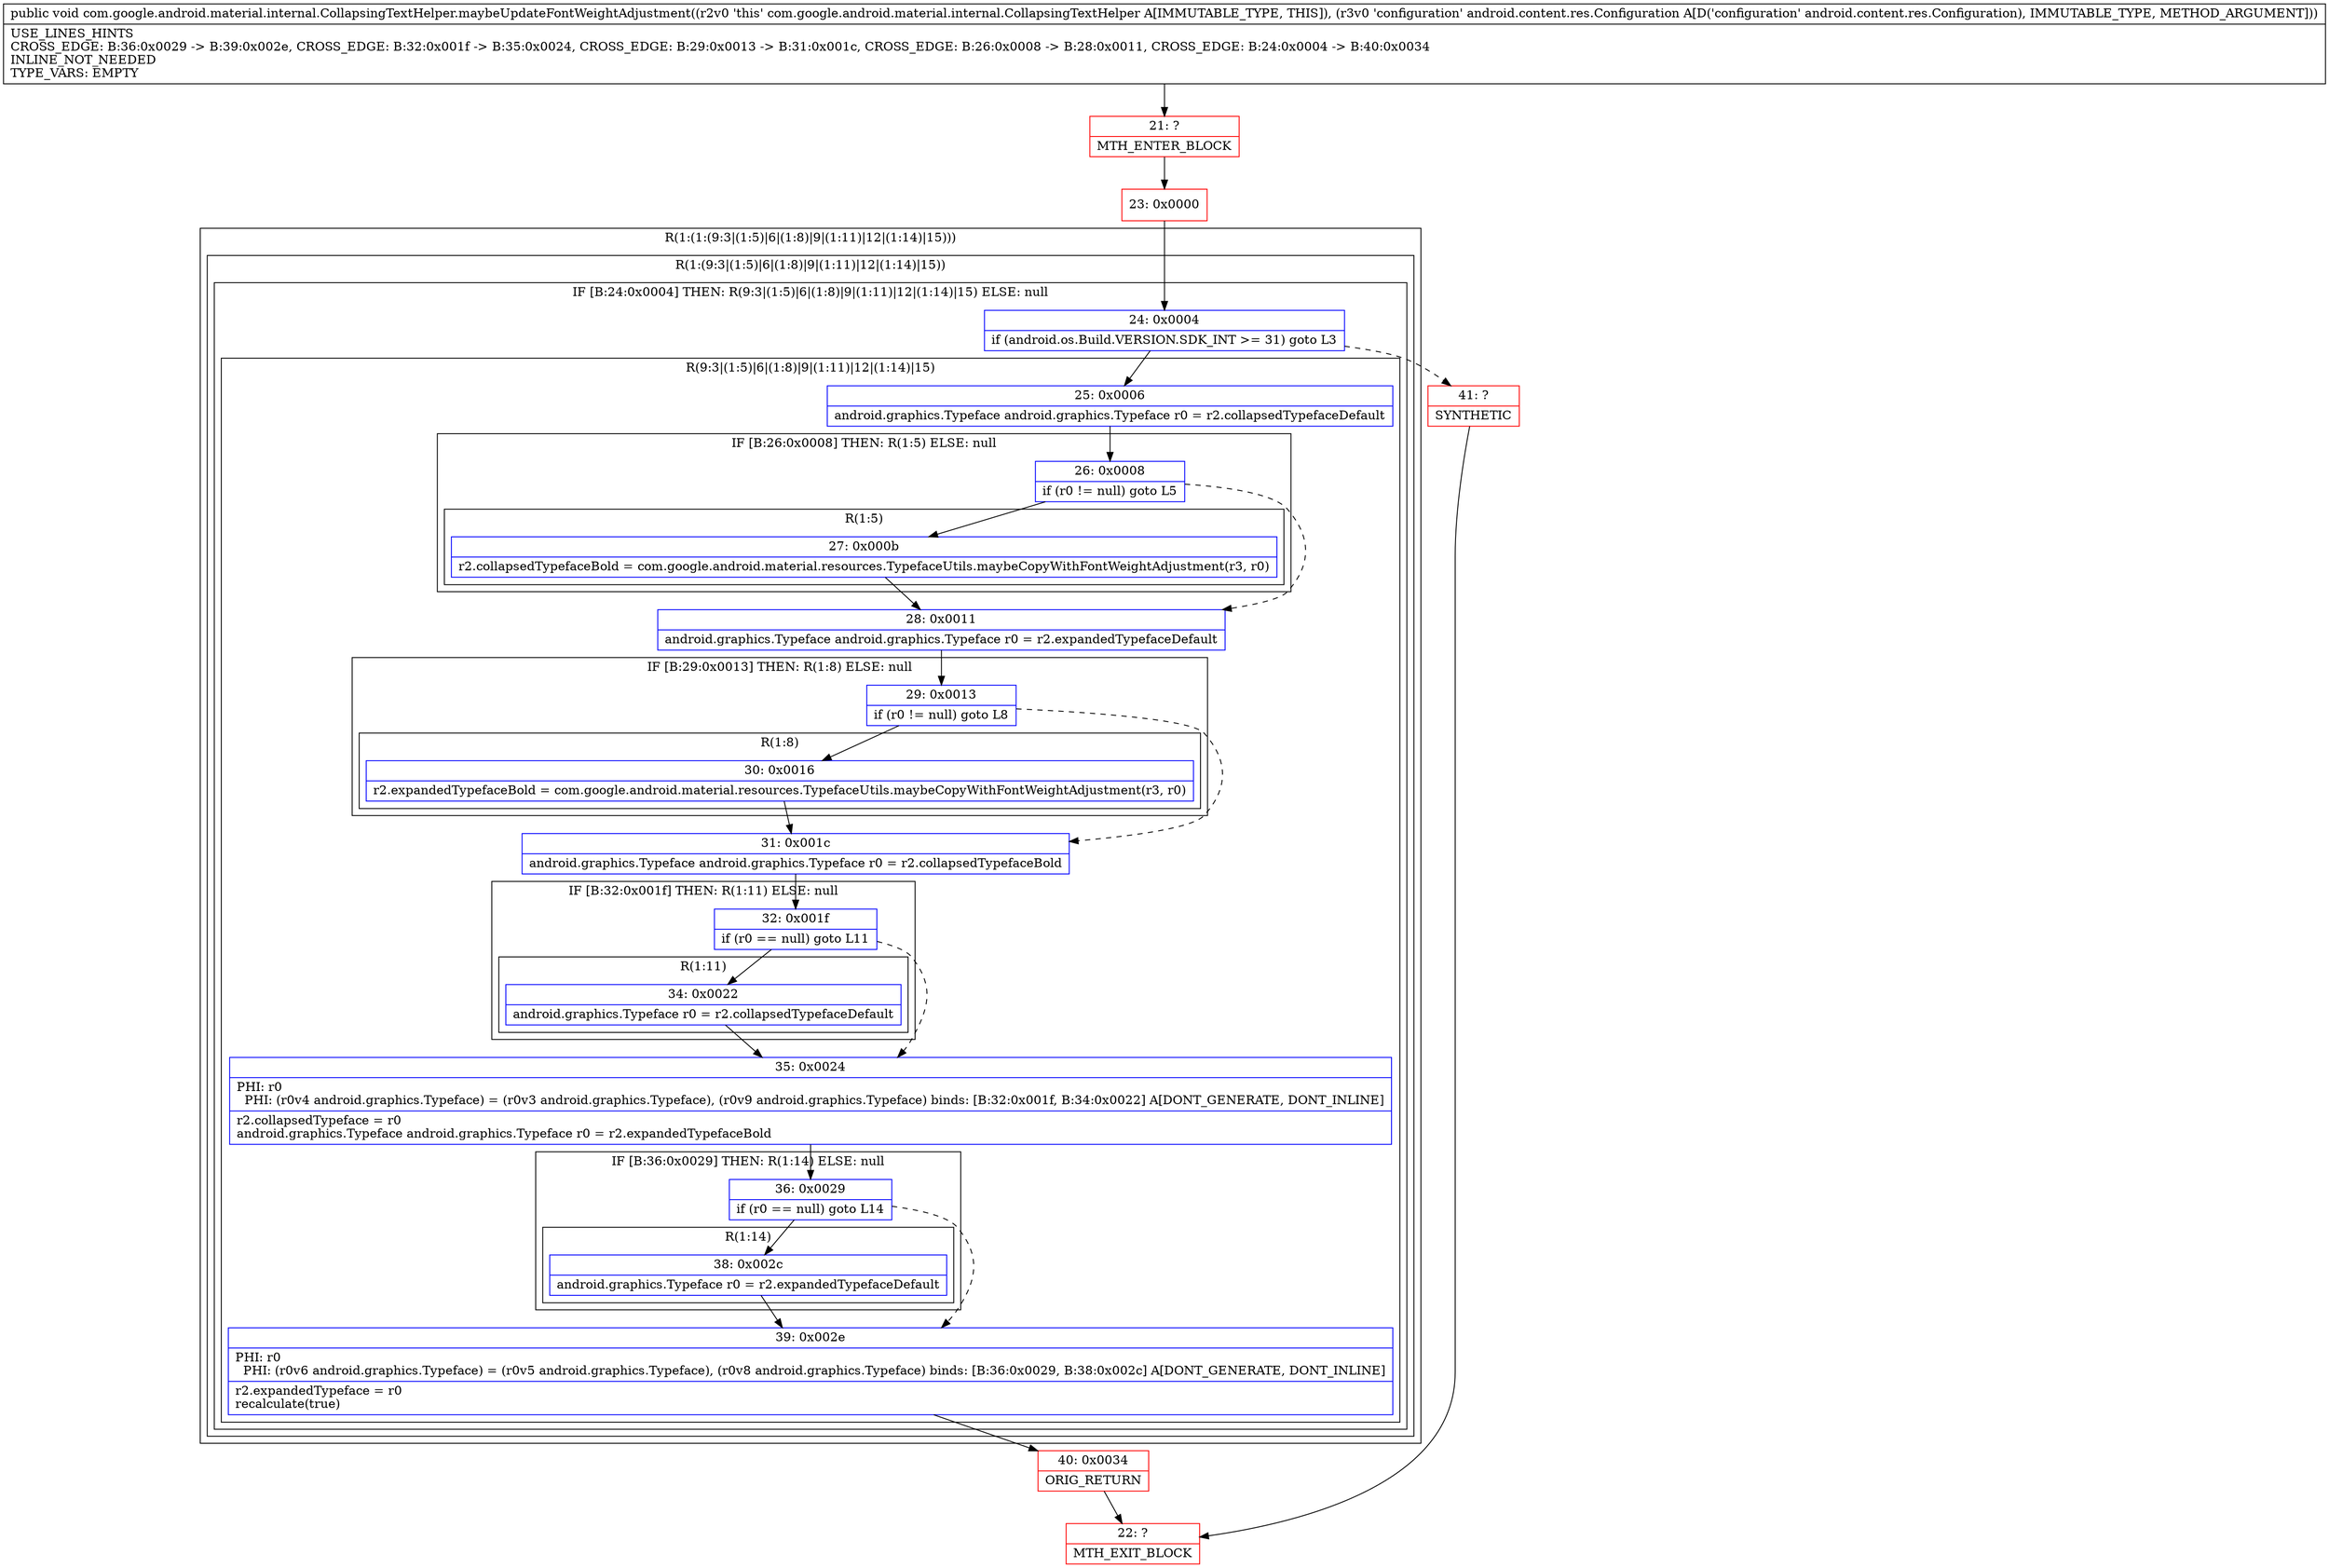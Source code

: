 digraph "CFG forcom.google.android.material.internal.CollapsingTextHelper.maybeUpdateFontWeightAdjustment(Landroid\/content\/res\/Configuration;)V" {
subgraph cluster_Region_639207353 {
label = "R(1:(1:(9:3|(1:5)|6|(1:8)|9|(1:11)|12|(1:14)|15)))";
node [shape=record,color=blue];
subgraph cluster_Region_95593845 {
label = "R(1:(9:3|(1:5)|6|(1:8)|9|(1:11)|12|(1:14)|15))";
node [shape=record,color=blue];
subgraph cluster_IfRegion_818147835 {
label = "IF [B:24:0x0004] THEN: R(9:3|(1:5)|6|(1:8)|9|(1:11)|12|(1:14)|15) ELSE: null";
node [shape=record,color=blue];
Node_24 [shape=record,label="{24\:\ 0x0004|if (android.os.Build.VERSION.SDK_INT \>= 31) goto L3\l}"];
subgraph cluster_Region_1209831041 {
label = "R(9:3|(1:5)|6|(1:8)|9|(1:11)|12|(1:14)|15)";
node [shape=record,color=blue];
Node_25 [shape=record,label="{25\:\ 0x0006|android.graphics.Typeface android.graphics.Typeface r0 = r2.collapsedTypefaceDefault\l}"];
subgraph cluster_IfRegion_829115982 {
label = "IF [B:26:0x0008] THEN: R(1:5) ELSE: null";
node [shape=record,color=blue];
Node_26 [shape=record,label="{26\:\ 0x0008|if (r0 != null) goto L5\l}"];
subgraph cluster_Region_4745558 {
label = "R(1:5)";
node [shape=record,color=blue];
Node_27 [shape=record,label="{27\:\ 0x000b|r2.collapsedTypefaceBold = com.google.android.material.resources.TypefaceUtils.maybeCopyWithFontWeightAdjustment(r3, r0)\l}"];
}
}
Node_28 [shape=record,label="{28\:\ 0x0011|android.graphics.Typeface android.graphics.Typeface r0 = r2.expandedTypefaceDefault\l}"];
subgraph cluster_IfRegion_1868536350 {
label = "IF [B:29:0x0013] THEN: R(1:8) ELSE: null";
node [shape=record,color=blue];
Node_29 [shape=record,label="{29\:\ 0x0013|if (r0 != null) goto L8\l}"];
subgraph cluster_Region_1125874162 {
label = "R(1:8)";
node [shape=record,color=blue];
Node_30 [shape=record,label="{30\:\ 0x0016|r2.expandedTypefaceBold = com.google.android.material.resources.TypefaceUtils.maybeCopyWithFontWeightAdjustment(r3, r0)\l}"];
}
}
Node_31 [shape=record,label="{31\:\ 0x001c|android.graphics.Typeface android.graphics.Typeface r0 = r2.collapsedTypefaceBold\l}"];
subgraph cluster_IfRegion_1797822579 {
label = "IF [B:32:0x001f] THEN: R(1:11) ELSE: null";
node [shape=record,color=blue];
Node_32 [shape=record,label="{32\:\ 0x001f|if (r0 == null) goto L11\l}"];
subgraph cluster_Region_686380769 {
label = "R(1:11)";
node [shape=record,color=blue];
Node_34 [shape=record,label="{34\:\ 0x0022|android.graphics.Typeface r0 = r2.collapsedTypefaceDefault\l}"];
}
}
Node_35 [shape=record,label="{35\:\ 0x0024|PHI: r0 \l  PHI: (r0v4 android.graphics.Typeface) = (r0v3 android.graphics.Typeface), (r0v9 android.graphics.Typeface) binds: [B:32:0x001f, B:34:0x0022] A[DONT_GENERATE, DONT_INLINE]\l|r2.collapsedTypeface = r0\landroid.graphics.Typeface android.graphics.Typeface r0 = r2.expandedTypefaceBold\l}"];
subgraph cluster_IfRegion_1618498175 {
label = "IF [B:36:0x0029] THEN: R(1:14) ELSE: null";
node [shape=record,color=blue];
Node_36 [shape=record,label="{36\:\ 0x0029|if (r0 == null) goto L14\l}"];
subgraph cluster_Region_2016702562 {
label = "R(1:14)";
node [shape=record,color=blue];
Node_38 [shape=record,label="{38\:\ 0x002c|android.graphics.Typeface r0 = r2.expandedTypefaceDefault\l}"];
}
}
Node_39 [shape=record,label="{39\:\ 0x002e|PHI: r0 \l  PHI: (r0v6 android.graphics.Typeface) = (r0v5 android.graphics.Typeface), (r0v8 android.graphics.Typeface) binds: [B:36:0x0029, B:38:0x002c] A[DONT_GENERATE, DONT_INLINE]\l|r2.expandedTypeface = r0\lrecalculate(true)\l}"];
}
}
}
}
Node_21 [shape=record,color=red,label="{21\:\ ?|MTH_ENTER_BLOCK\l}"];
Node_23 [shape=record,color=red,label="{23\:\ 0x0000}"];
Node_40 [shape=record,color=red,label="{40\:\ 0x0034|ORIG_RETURN\l}"];
Node_22 [shape=record,color=red,label="{22\:\ ?|MTH_EXIT_BLOCK\l}"];
Node_41 [shape=record,color=red,label="{41\:\ ?|SYNTHETIC\l}"];
MethodNode[shape=record,label="{public void com.google.android.material.internal.CollapsingTextHelper.maybeUpdateFontWeightAdjustment((r2v0 'this' com.google.android.material.internal.CollapsingTextHelper A[IMMUTABLE_TYPE, THIS]), (r3v0 'configuration' android.content.res.Configuration A[D('configuration' android.content.res.Configuration), IMMUTABLE_TYPE, METHOD_ARGUMENT]))  | USE_LINES_HINTS\lCROSS_EDGE: B:36:0x0029 \-\> B:39:0x002e, CROSS_EDGE: B:32:0x001f \-\> B:35:0x0024, CROSS_EDGE: B:29:0x0013 \-\> B:31:0x001c, CROSS_EDGE: B:26:0x0008 \-\> B:28:0x0011, CROSS_EDGE: B:24:0x0004 \-\> B:40:0x0034\lINLINE_NOT_NEEDED\lTYPE_VARS: EMPTY\l}"];
MethodNode -> Node_21;Node_24 -> Node_25;
Node_24 -> Node_41[style=dashed];
Node_25 -> Node_26;
Node_26 -> Node_27;
Node_26 -> Node_28[style=dashed];
Node_27 -> Node_28;
Node_28 -> Node_29;
Node_29 -> Node_30;
Node_29 -> Node_31[style=dashed];
Node_30 -> Node_31;
Node_31 -> Node_32;
Node_32 -> Node_34;
Node_32 -> Node_35[style=dashed];
Node_34 -> Node_35;
Node_35 -> Node_36;
Node_36 -> Node_38;
Node_36 -> Node_39[style=dashed];
Node_38 -> Node_39;
Node_39 -> Node_40;
Node_21 -> Node_23;
Node_23 -> Node_24;
Node_40 -> Node_22;
Node_41 -> Node_22;
}

